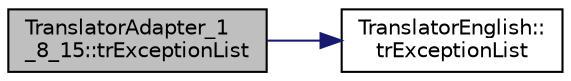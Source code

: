 digraph "TranslatorAdapter_1_8_15::trExceptionList"
{
 // LATEX_PDF_SIZE
  edge [fontname="Helvetica",fontsize="10",labelfontname="Helvetica",labelfontsize="10"];
  node [fontname="Helvetica",fontsize="10",shape=record];
  rankdir="LR";
  Node1 [label="TranslatorAdapter_1\l_8_15::trExceptionList",height=0.2,width=0.4,color="black", fillcolor="grey75", style="filled", fontcolor="black",tooltip=" "];
  Node1 -> Node2 [color="midnightblue",fontsize="10",style="solid",fontname="Helvetica"];
  Node2 [label="TranslatorEnglish::\ltrExceptionList",height=0.2,width=0.4,color="black", fillcolor="white", style="filled",URL="$classTranslatorEnglish.html#aee4b7b151366ba2c993f89781ccf11d5",tooltip=" "];
}
